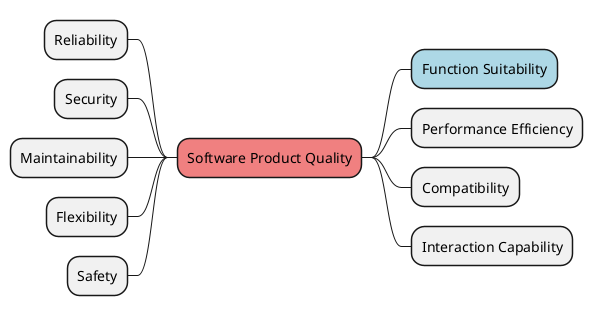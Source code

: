 @startmindmap
'Feel free to mark the important quality goals with a nice color like [#lightblue].
*[#lightcoral] Software Product Quality
**[#lightblue] Function Suitability
** Performance Efficiency
** Compatibility
** Interaction Capability

left side

** Reliability
** Security
** Maintainability
** Flexibility
** Safety
@endmindmap
